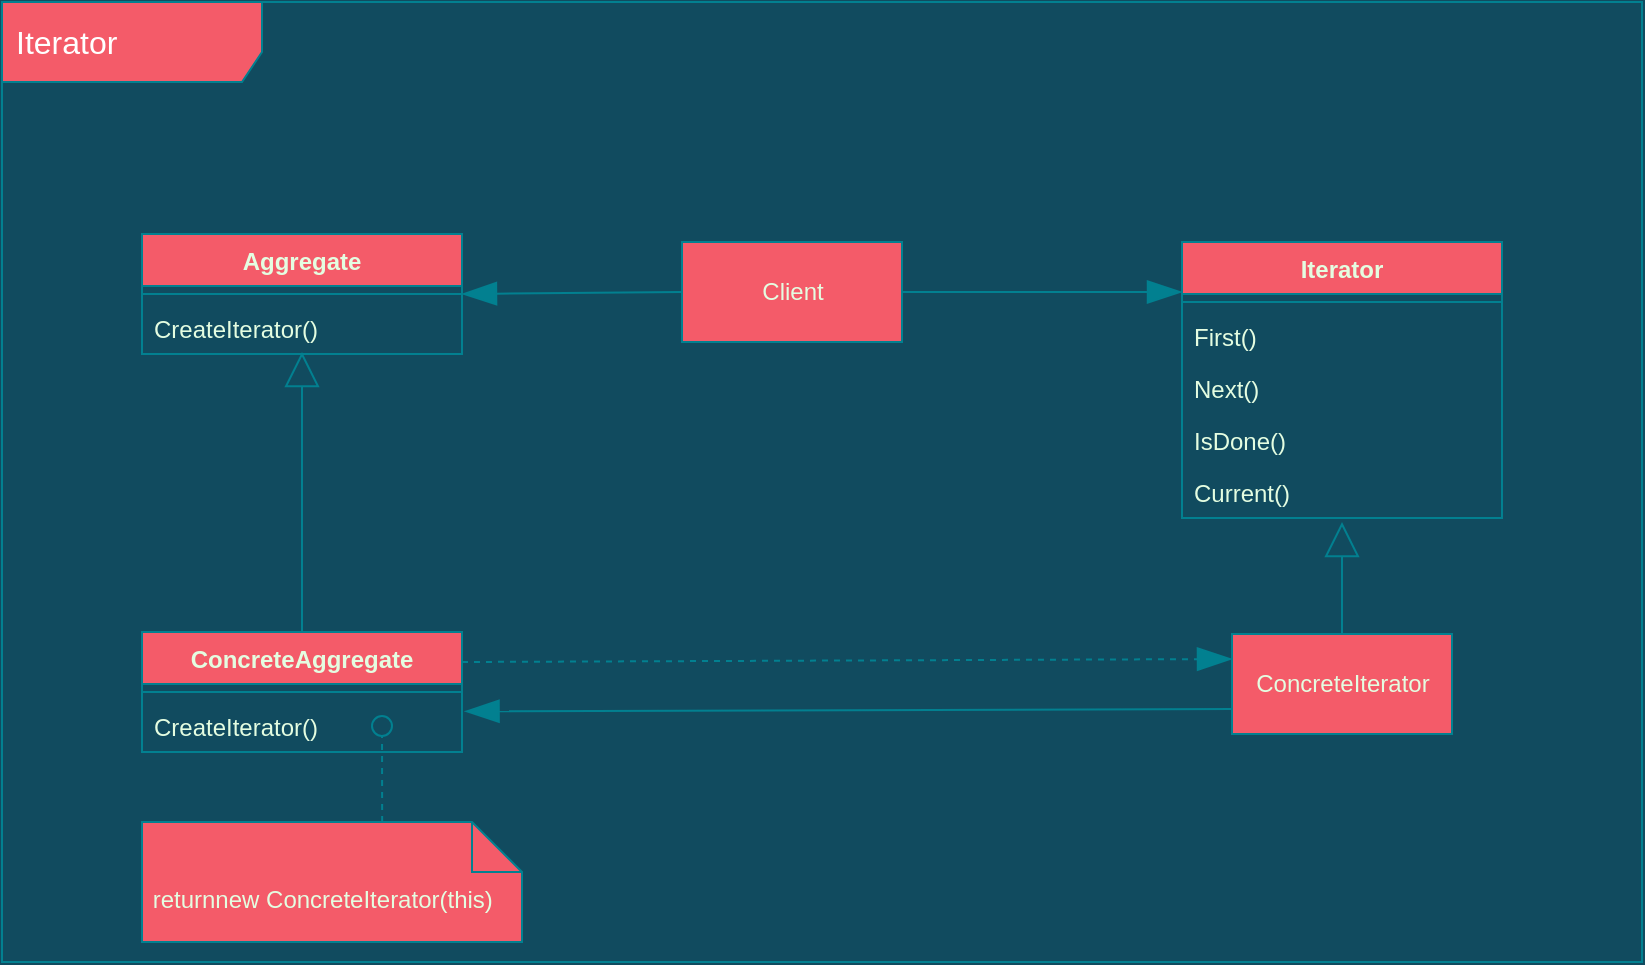 <mxfile version="15.5.4" type="embed"><diagram id="F_gQ_7oDBF0sjKnGtIvj" name="Page-1"><mxGraphModel dx="1712" dy="1103" grid="1" gridSize="10" guides="1" tooltips="1" connect="1" arrows="1" fold="1" page="1" pageScale="1" pageWidth="827" pageHeight="1169" background="#114B5F" math="0" shadow="0"><root><mxCell id="0"/><mxCell id="1" parent="0"/><mxCell id="82" value="&lt;font color=&quot;#ffffff&quot;&gt;&lt;span style=&quot;font-size: 16px&quot;&gt;Iterator&lt;/span&gt;&lt;/font&gt;" style="shape=umlFrame;whiteSpace=wrap;html=1;width=130;height=40;boundedLbl=1;verticalAlign=middle;align=left;spacingLeft=5;fillColor=#F45B69;strokeColor=#028090;fontColor=#E4FDE1;" parent="1" vertex="1"><mxGeometry y="240" width="820" height="480" as="geometry"/></mxCell><mxCell id="241" value="Aggregate" style="swimlane;fontStyle=1;align=center;verticalAlign=top;childLayout=stackLayout;horizontal=1;startSize=26;horizontalStack=0;resizeParent=1;resizeParentMax=0;resizeLast=0;collapsible=1;marginBottom=0;rounded=0;sketch=0;fontColor=#E4FDE1;strokeColor=#028090;fillColor=#F45B69;" parent="1" vertex="1"><mxGeometry x="70" y="356" width="160" height="60" as="geometry"/></mxCell><mxCell id="242" value="" style="line;strokeWidth=1;fillColor=none;align=left;verticalAlign=middle;spacingTop=-1;spacingLeft=3;spacingRight=3;rotatable=0;labelPosition=right;points=[];portConstraint=eastwest;rounded=0;sketch=0;fontColor=#E4FDE1;strokeColor=#028090;labelBackgroundColor=#114B5F;" parent="241" vertex="1"><mxGeometry y="26" width="160" height="8" as="geometry"/></mxCell><mxCell id="243" value="CreateIterator()" style="text;strokeColor=none;fillColor=none;align=left;verticalAlign=top;spacingLeft=4;spacingRight=4;overflow=hidden;rotatable=0;points=[[0,0.5],[1,0.5]];portConstraint=eastwest;rounded=0;sketch=0;fontColor=#E4FDE1;" parent="241" vertex="1"><mxGeometry y="34" width="160" height="26" as="geometry"/></mxCell><mxCell id="252" value="Client" style="html=1;rounded=0;sketch=0;fontColor=#E4FDE1;strokeColor=#028090;fillColor=#F45B69;" parent="1" vertex="1"><mxGeometry x="340" y="360" width="110" height="50" as="geometry"/></mxCell><mxCell id="276" value="ConcreteAggregate" style="swimlane;fontStyle=1;align=center;verticalAlign=top;childLayout=stackLayout;horizontal=1;startSize=26;horizontalStack=0;resizeParent=1;resizeParentMax=0;resizeLast=0;collapsible=1;marginBottom=0;rounded=0;sketch=0;fontColor=#E4FDE1;strokeColor=#028090;fillColor=#F45B69;" vertex="1" parent="1"><mxGeometry x="70" y="555" width="160" height="60" as="geometry"/></mxCell><mxCell id="277" value="" style="line;strokeWidth=1;fillColor=none;align=left;verticalAlign=middle;spacingTop=-1;spacingLeft=3;spacingRight=3;rotatable=0;labelPosition=right;points=[];portConstraint=eastwest;rounded=0;sketch=0;fontColor=#E4FDE1;strokeColor=#028090;labelBackgroundColor=#114B5F;" vertex="1" parent="276"><mxGeometry y="26" width="160" height="8" as="geometry"/></mxCell><mxCell id="278" value="CreateIterator()" style="text;strokeColor=none;fillColor=none;align=left;verticalAlign=top;spacingLeft=4;spacingRight=4;overflow=hidden;rotatable=0;points=[[0,0.5],[1,0.5]];portConstraint=eastwest;rounded=0;sketch=0;fontColor=#E4FDE1;" vertex="1" parent="276"><mxGeometry y="34" width="160" height="26" as="geometry"/></mxCell><mxCell id="292" value="Iterator" style="swimlane;fontStyle=1;align=center;verticalAlign=top;childLayout=stackLayout;horizontal=1;startSize=26;horizontalStack=0;resizeParent=1;resizeParentMax=0;resizeLast=0;collapsible=1;marginBottom=0;rounded=0;sketch=0;fontColor=#E4FDE1;strokeColor=#028090;fillColor=#F45B69;" vertex="1" parent="1"><mxGeometry x="590" y="360" width="160" height="138" as="geometry"/></mxCell><mxCell id="293" value="" style="line;strokeWidth=1;fillColor=none;align=left;verticalAlign=middle;spacingTop=-1;spacingLeft=3;spacingRight=3;rotatable=0;labelPosition=right;points=[];portConstraint=eastwest;rounded=0;sketch=0;fontColor=#E4FDE1;strokeColor=#028090;labelBackgroundColor=#114B5F;" vertex="1" parent="292"><mxGeometry y="26" width="160" height="8" as="geometry"/></mxCell><mxCell id="294" value="First()" style="text;strokeColor=none;fillColor=none;align=left;verticalAlign=top;spacingLeft=4;spacingRight=4;overflow=hidden;rotatable=0;points=[[0,0.5],[1,0.5]];portConstraint=eastwest;rounded=0;sketch=0;fontColor=#E4FDE1;" vertex="1" parent="292"><mxGeometry y="34" width="160" height="26" as="geometry"/></mxCell><mxCell id="295" value="Next()" style="text;strokeColor=none;fillColor=none;align=left;verticalAlign=top;spacingLeft=4;spacingRight=4;overflow=hidden;rotatable=0;points=[[0,0.5],[1,0.5]];portConstraint=eastwest;rounded=0;sketch=0;fontColor=#E4FDE1;" vertex="1" parent="292"><mxGeometry y="60" width="160" height="26" as="geometry"/></mxCell><mxCell id="296" value="IsDone()" style="text;strokeColor=none;fillColor=none;align=left;verticalAlign=top;spacingLeft=4;spacingRight=4;overflow=hidden;rotatable=0;points=[[0,0.5],[1,0.5]];portConstraint=eastwest;rounded=0;sketch=0;fontColor=#E4FDE1;" vertex="1" parent="292"><mxGeometry y="86" width="160" height="26" as="geometry"/></mxCell><mxCell id="297" value="Current()" style="text;strokeColor=none;fillColor=none;align=left;verticalAlign=top;spacingLeft=4;spacingRight=4;overflow=hidden;rotatable=0;points=[[0,0.5],[1,0.5]];portConstraint=eastwest;rounded=0;sketch=0;fontColor=#E4FDE1;" vertex="1" parent="292"><mxGeometry y="112" width="160" height="26" as="geometry"/></mxCell><mxCell id="298" value="ConcreteIterator" style="html=1;rounded=0;sketch=0;fontColor=#E4FDE1;strokeColor=#028090;fillColor=#F45B69;" vertex="1" parent="1"><mxGeometry x="615" y="556" width="110" height="50" as="geometry"/></mxCell><mxCell id="299" value="&amp;nbsp;returnnew ConcreteIterator(this)" style="shape=note2;boundedLbl=1;whiteSpace=wrap;html=1;size=25;verticalAlign=top;align=left;rounded=0;sketch=0;fontColor=#E4FDE1;strokeColor=#028090;fillColor=#F45B69;" vertex="1" parent="1"><mxGeometry x="70" y="650" width="190" height="60" as="geometry"/></mxCell><mxCell id="301" value="" style="html=1;verticalAlign=bottom;labelBackgroundColor=none;endArrow=blockThin;endFill=1;rounded=1;sketch=0;fontColor=#E4FDE1;startSize=15;endSize=15;sourcePerimeterSpacing=5;targetPerimeterSpacing=10;strokeColor=#028090;strokeWidth=1;fillColor=#F45B69;jumpSize=10;exitX=1;exitY=0.5;exitDx=0;exitDy=0;entryX=0;entryY=-0.125;entryDx=0;entryDy=0;entryPerimeter=0;" edge="1" parent="1" source="252" target="293"><mxGeometry width="160" relative="1" as="geometry"><mxPoint x="250" y="470" as="sourcePoint"/><mxPoint x="410" y="470" as="targetPoint"/></mxGeometry></mxCell><mxCell id="302" value="" style="html=1;verticalAlign=bottom;labelBackgroundColor=none;endArrow=blockThin;endFill=1;rounded=1;sketch=0;fontColor=#E4FDE1;startSize=15;endSize=15;sourcePerimeterSpacing=5;targetPerimeterSpacing=10;strokeColor=#028090;strokeWidth=1;fillColor=#F45B69;jumpSize=10;exitX=0;exitY=0.5;exitDx=0;exitDy=0;entryX=1;entryY=0.5;entryDx=0;entryDy=0;" edge="1" parent="1" source="252" target="241"><mxGeometry width="160" relative="1" as="geometry"><mxPoint x="340" y="382" as="sourcePoint"/><mxPoint x="230" y="380" as="targetPoint"/></mxGeometry></mxCell><mxCell id="303" value="" style="html=1;verticalAlign=bottom;labelBackgroundColor=none;endArrow=blockThin;endFill=1;rounded=1;sketch=0;fontColor=#E4FDE1;startSize=15;endSize=15;sourcePerimeterSpacing=5;targetPerimeterSpacing=10;strokeColor=#028090;strokeWidth=1;fillColor=#F45B69;jumpSize=10;exitX=0;exitY=0.75;exitDx=0;exitDy=0;entryX=1.008;entryY=0.218;entryDx=0;entryDy=0;entryPerimeter=0;" edge="1" parent="1" source="298" target="278"><mxGeometry width="160" relative="1" as="geometry"><mxPoint x="350" y="395" as="sourcePoint"/><mxPoint x="240" y="396" as="targetPoint"/></mxGeometry></mxCell><mxCell id="304" value="" style="html=1;verticalAlign=bottom;labelBackgroundColor=none;endArrow=blockThin;endFill=1;rounded=1;sketch=0;fontColor=#E4FDE1;startSize=15;endSize=15;sourcePerimeterSpacing=5;targetPerimeterSpacing=10;strokeColor=#028090;strokeWidth=1;fillColor=#F45B69;jumpSize=10;exitX=1;exitY=0.25;exitDx=0;exitDy=0;entryX=0;entryY=0.25;entryDx=0;entryDy=0;dashed=1;" edge="1" parent="1" source="276" target="298"><mxGeometry width="160" relative="1" as="geometry"><mxPoint x="625" y="603.5" as="sourcePoint"/><mxPoint x="241.28" y="604.668" as="targetPoint"/></mxGeometry></mxCell><mxCell id="305" value="" style="html=1;verticalAlign=bottom;labelBackgroundColor=none;endArrow=block;endFill=0;rounded=1;sketch=0;fontColor=#E4FDE1;startSize=15;endSize=15;sourcePerimeterSpacing=5;targetPerimeterSpacing=10;strokeColor=#028090;strokeWidth=1;fillColor=#F45B69;jumpSize=10;exitX=0.5;exitY=0;exitDx=0;exitDy=0;" edge="1" parent="1" source="276"><mxGeometry width="160" relative="1" as="geometry"><mxPoint x="150" y="550" as="sourcePoint"/><mxPoint x="150" y="415" as="targetPoint"/><Array as="points"><mxPoint x="150" y="435"/></Array></mxGeometry></mxCell><mxCell id="306" value="" style="html=1;verticalAlign=bottom;labelBackgroundColor=none;endArrow=block;endFill=0;rounded=1;sketch=0;fontColor=#E4FDE1;startSize=15;endSize=15;sourcePerimeterSpacing=5;targetPerimeterSpacing=10;strokeColor=#028090;strokeWidth=1;fillColor=#F45B69;jumpSize=10;exitX=0.5;exitY=0;exitDx=0;exitDy=0;" edge="1" parent="1" source="298"><mxGeometry width="160" relative="1" as="geometry"><mxPoint x="160" y="565" as="sourcePoint"/><mxPoint x="670" y="500" as="targetPoint"/></mxGeometry></mxCell><mxCell id="307" value="" style="html=1;verticalAlign=bottom;labelBackgroundColor=none;endArrow=oval;endFill=0;rounded=1;sketch=0;fontColor=#E4FDE1;startSize=15;endSize=10;sourcePerimeterSpacing=5;targetPerimeterSpacing=10;strokeColor=#028090;strokeWidth=1;fillColor=#F45B69;jumpSize=10;exitX=0.632;exitY=0;exitDx=0;exitDy=0;exitPerimeter=0;dashed=1;" edge="1" parent="1" source="299"><mxGeometry width="160" relative="1" as="geometry"><mxPoint x="680" y="566" as="sourcePoint"/><mxPoint x="190" y="602" as="targetPoint"/></mxGeometry></mxCell></root></mxGraphModel></diagram></mxfile>